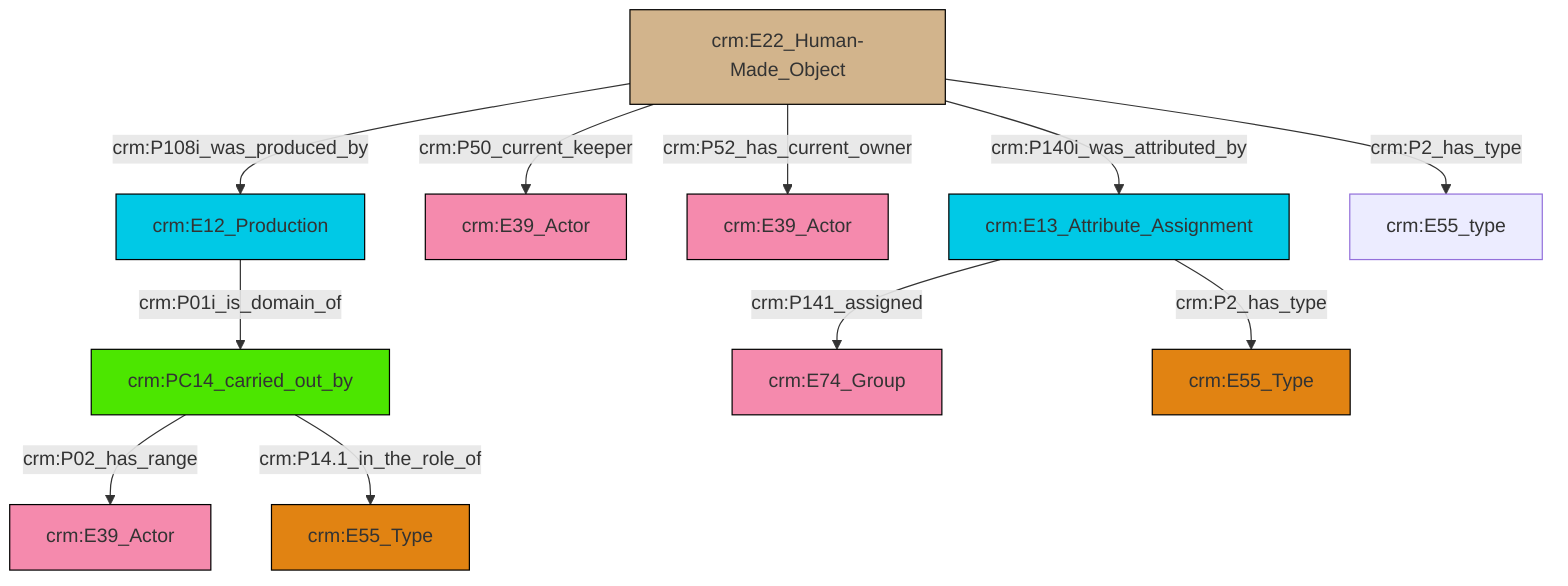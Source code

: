 graph TD
classDef Literal fill:#f2f2f2,stroke:#000000;
classDef CRM_Entity fill:#FFFFFF,stroke:#000000;
classDef Temporal_Entity fill:#00C9E6, stroke:#000000;
classDef Type fill:#E18312, stroke:#000000;
classDef Time-Span fill:#2C9C91, stroke:#000000;
classDef Appellation fill:#FFEB7F, stroke:#000000;
classDef Place fill:#008836, stroke:#000000;
classDef Persistent_Item fill:#B266B2, stroke:#000000;
classDef Conceptual_Object fill:#FFD700, stroke:#000000;
classDef Physical_Thing fill:#D2B48C, stroke:#000000;
classDef Actor fill:#f58aad, stroke:#000000;
classDef PC_Classes fill:#4ce600, stroke:#000000;
classDef Multi fill:#cccccc,stroke:#000000;

2["crm:PC14_carried_out_by"]:::PC_Classes -->|crm:P02_has_range| 3["crm:E39_Actor"]:::Actor
0["crm:E13_Attribute_Assignment"]:::Temporal_Entity -->|crm:P141_assigned| 4["crm:E74_Group"]:::Actor
8["crm:E22_Human-Made_Object"]:::Physical_Thing -->|crm:P50_current_keeper| 9["crm:E39_Actor"]:::Actor
8["crm:E22_Human-Made_Object"]:::Physical_Thing -->|crm:P108i_was_produced_by| 12["crm:E12_Production"]:::Temporal_Entity
8["crm:E22_Human-Made_Object"]:::Physical_Thing -->|crm:P52_has_current_owner| 10["crm:E39_Actor"]:::Actor
8["crm:E22_Human-Made_Object"]:::Physical_Thing -->|crm:P2_has_type| 14["crm:E55_type"]:::Default
0["crm:E13_Attribute_Assignment"]:::Temporal_Entity -->|crm:P2_has_type| 17["crm:E55_Type"]:::Type
12["crm:E12_Production"]:::Temporal_Entity -->|crm:P01i_is_domain_of| 2["crm:PC14_carried_out_by"]:::PC_Classes
2["crm:PC14_carried_out_by"]:::PC_Classes -->|crm:P14.1_in_the_role_of| 6["crm:E55_Type"]:::Type
8["crm:E22_Human-Made_Object"]:::Physical_Thing -->|crm:P140i_was_attributed_by| 0["crm:E13_Attribute_Assignment"]:::Temporal_Entity